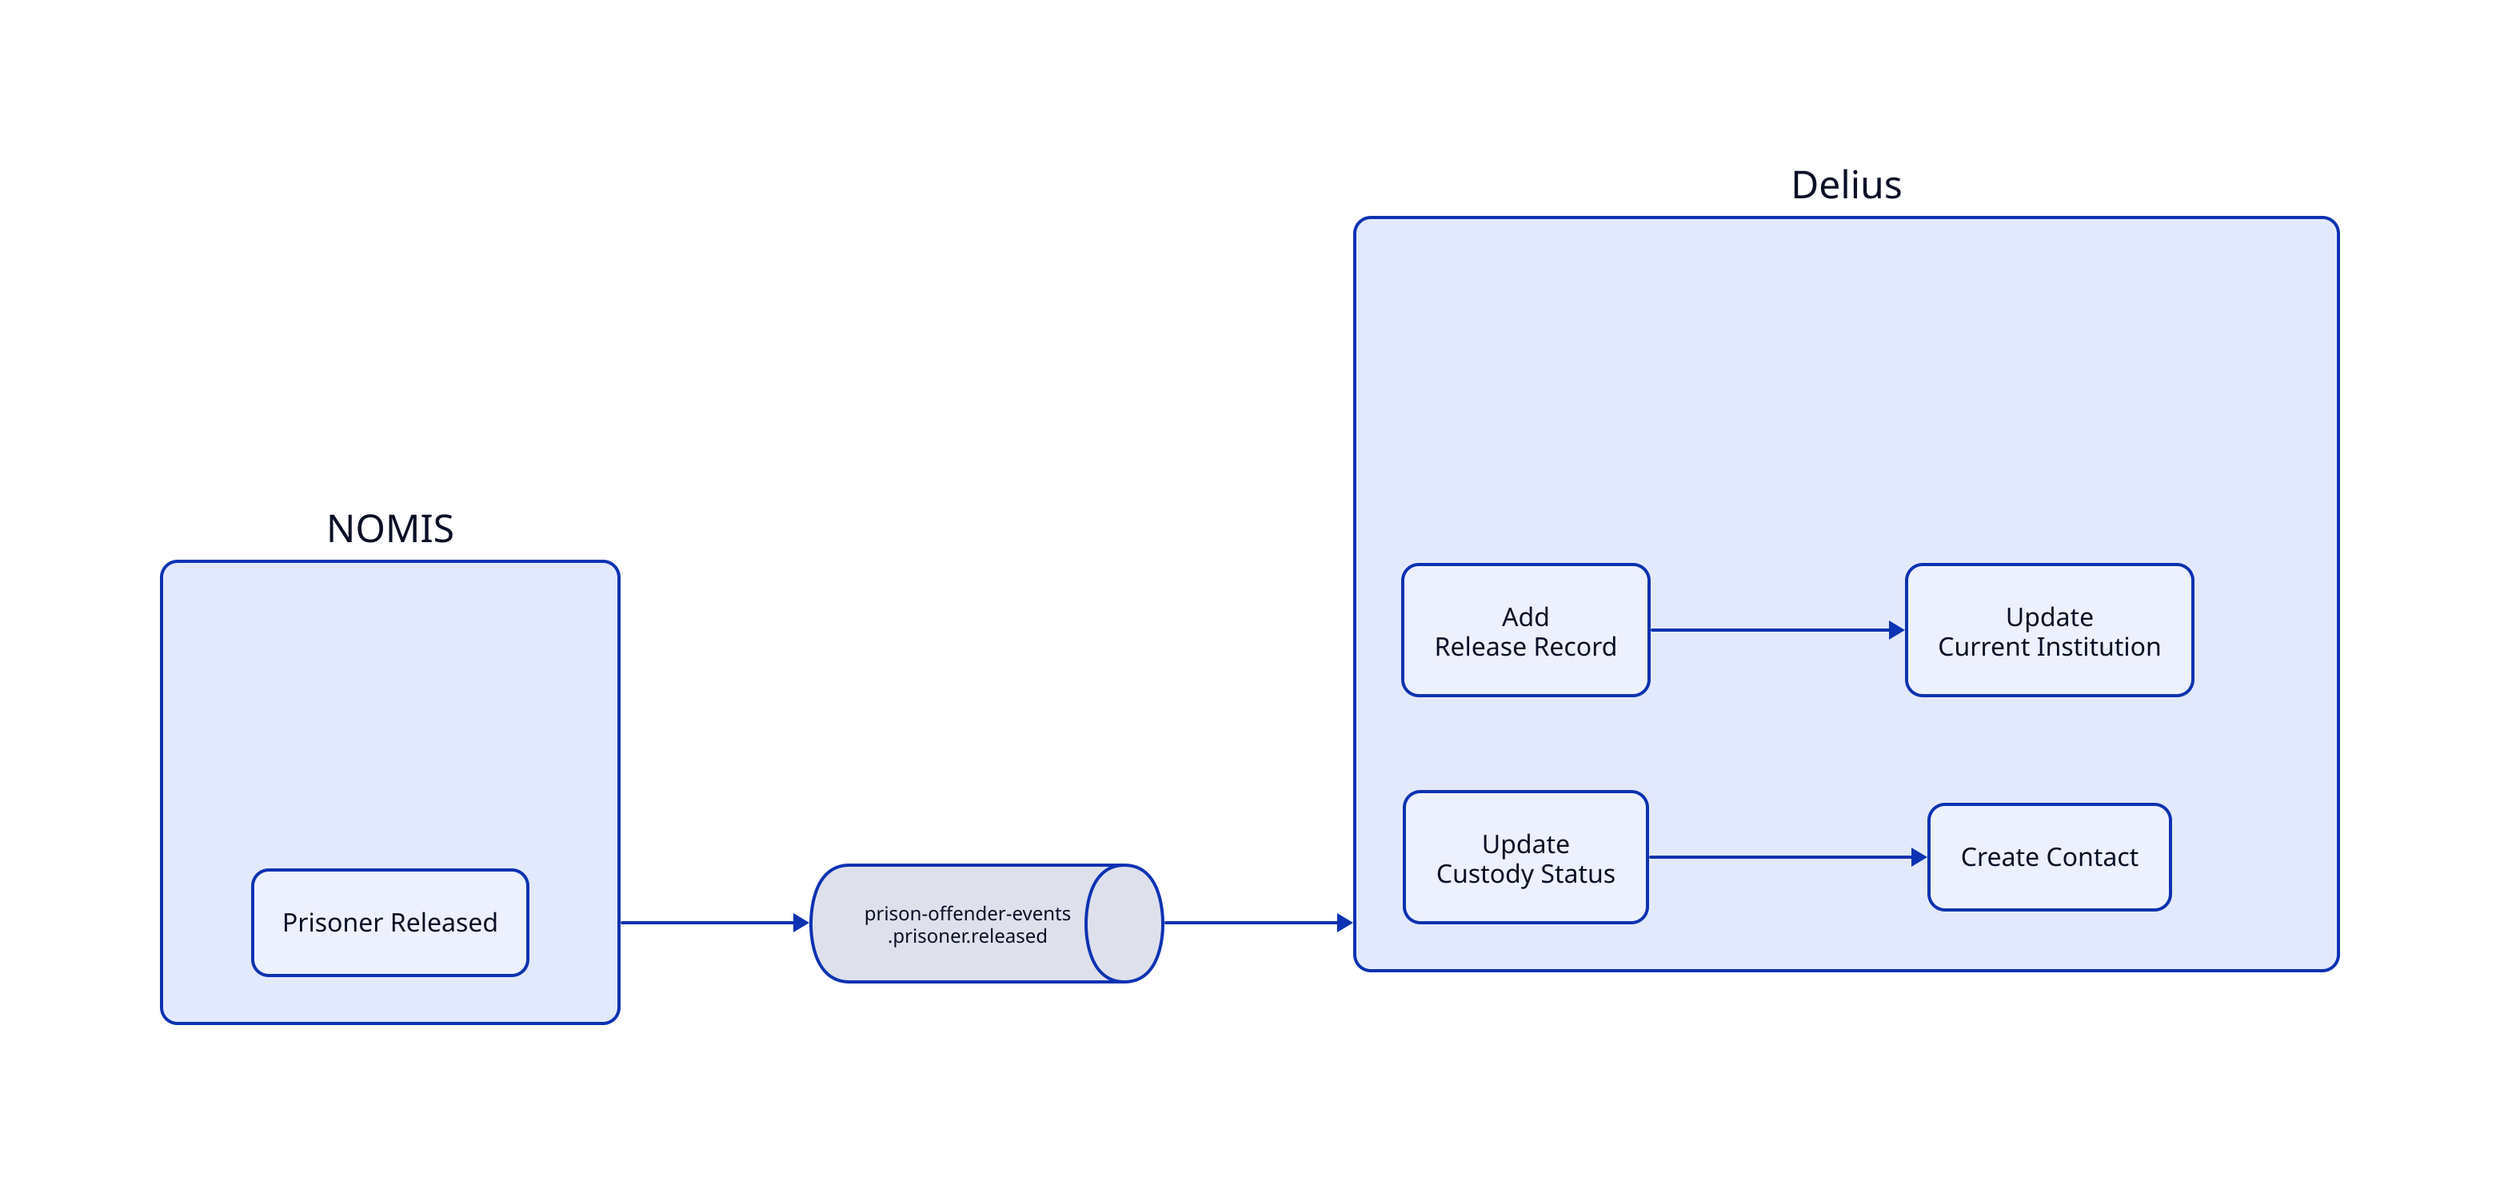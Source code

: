 # Custody Status Workflow: Prison Release

direction: right

style {
  fill: "#ffffff"
}

# What triggers the workflow?
nomis: NOMIS  {
     style.font-size: 24

     explanation: |md
     ## Prison Release
     User releases person via NOMIS. \
     This action raises a domain event
     |

     release: Prisoner Released
}

domain_event: "prison-offender-events\n.prisoner.released" {
    style.font-size: 12
    shape: queue
}

# What happens in Delius?
delius: Delius {
    style.font-size: 24

    explanation: |md
    ## Delius Throughcare Updates
    Custody status is updated in Delius based on \
    the status, movement reason and location \
    in the domain event message
    |

    d_release: Add\nRelease Record
    d_location: Update\nCurrent Institution
    d_custody: Update\nCustody Status
    d_contact: Create Contact

    d_release -> d_location
    d_custody -> d_contact
}

nomis -> domain_event -> delius


# Styles

style {
  fill: "#ffffff"
}

** {
  style {
    border-radius: 10
    stroke-width: 2
  }
}
